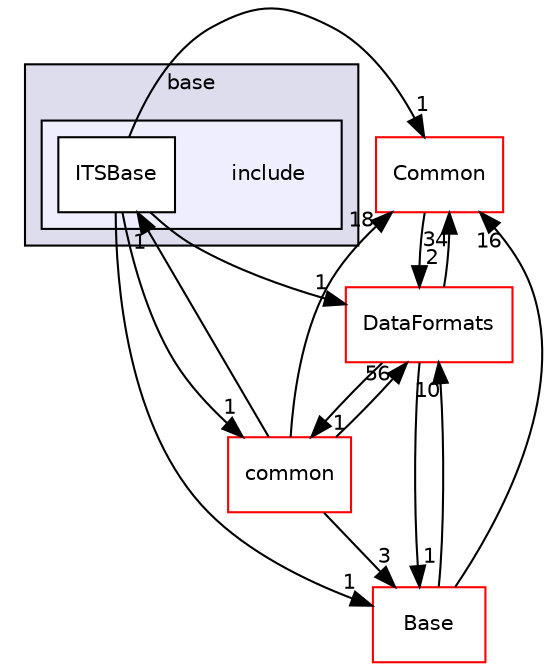 digraph "/home/travis/build/AliceO2Group/AliceO2/Detectors/ITSMFT/ITS/base/include" {
  bgcolor=transparent;
  compound=true
  node [ fontsize="10", fontname="Helvetica"];
  edge [ labelfontsize="10", labelfontname="Helvetica"];
  subgraph clusterdir_eedff867f3c4e67d20b227cb6e0f96ab {
    graph [ bgcolor="#ddddee", pencolor="black", label="base" fontname="Helvetica", fontsize="10", URL="dir_eedff867f3c4e67d20b227cb6e0f96ab.html"]
  subgraph clusterdir_7c7589ac5e0cc6a282d368c91949af0d {
    graph [ bgcolor="#eeeeff", pencolor="black", label="" URL="dir_7c7589ac5e0cc6a282d368c91949af0d.html"];
    dir_7c7589ac5e0cc6a282d368c91949af0d [shape=plaintext label="include"];
    dir_d8e9890f0d3106b34fa6b23d6fff1d5d [shape=box label="ITSBase" color="black" fillcolor="white" style="filled" URL="dir_d8e9890f0d3106b34fa6b23d6fff1d5d.html"];
  }
  }
  dir_4ab6b4cc6a7edbff49100e9123df213f [shape=box label="Common" color="red" URL="dir_4ab6b4cc6a7edbff49100e9123df213f.html"];
  dir_37c90836491b695b472bf98d1be8336b [shape=box label="Base" color="red" URL="dir_37c90836491b695b472bf98d1be8336b.html"];
  dir_85bf31a2e8d306e7598ffcb73f8df6bf [shape=box label="common" color="red" URL="dir_85bf31a2e8d306e7598ffcb73f8df6bf.html"];
  dir_2171f7ec022c5423887b07c69b2f5b48 [shape=box label="DataFormats" color="red" URL="dir_2171f7ec022c5423887b07c69b2f5b48.html"];
  dir_4ab6b4cc6a7edbff49100e9123df213f->dir_2171f7ec022c5423887b07c69b2f5b48 [headlabel="2", labeldistance=1.5 headhref="dir_000027_000076.html"];
  dir_37c90836491b695b472bf98d1be8336b->dir_4ab6b4cc6a7edbff49100e9123df213f [headlabel="16", labeldistance=1.5 headhref="dir_000273_000027.html"];
  dir_37c90836491b695b472bf98d1be8336b->dir_2171f7ec022c5423887b07c69b2f5b48 [headlabel="10", labeldistance=1.5 headhref="dir_000273_000076.html"];
  dir_85bf31a2e8d306e7598ffcb73f8df6bf->dir_4ab6b4cc6a7edbff49100e9123df213f [headlabel="18", labeldistance=1.5 headhref="dir_000061_000027.html"];
  dir_85bf31a2e8d306e7598ffcb73f8df6bf->dir_37c90836491b695b472bf98d1be8336b [headlabel="3", labeldistance=1.5 headhref="dir_000061_000273.html"];
  dir_85bf31a2e8d306e7598ffcb73f8df6bf->dir_d8e9890f0d3106b34fa6b23d6fff1d5d [headlabel="1", labeldistance=1.5 headhref="dir_000061_000465.html"];
  dir_85bf31a2e8d306e7598ffcb73f8df6bf->dir_2171f7ec022c5423887b07c69b2f5b48 [headlabel="56", labeldistance=1.5 headhref="dir_000061_000076.html"];
  dir_d8e9890f0d3106b34fa6b23d6fff1d5d->dir_4ab6b4cc6a7edbff49100e9123df213f [headlabel="1", labeldistance=1.5 headhref="dir_000465_000027.html"];
  dir_d8e9890f0d3106b34fa6b23d6fff1d5d->dir_37c90836491b695b472bf98d1be8336b [headlabel="1", labeldistance=1.5 headhref="dir_000465_000273.html"];
  dir_d8e9890f0d3106b34fa6b23d6fff1d5d->dir_85bf31a2e8d306e7598ffcb73f8df6bf [headlabel="1", labeldistance=1.5 headhref="dir_000465_000061.html"];
  dir_d8e9890f0d3106b34fa6b23d6fff1d5d->dir_2171f7ec022c5423887b07c69b2f5b48 [headlabel="1", labeldistance=1.5 headhref="dir_000465_000076.html"];
  dir_2171f7ec022c5423887b07c69b2f5b48->dir_4ab6b4cc6a7edbff49100e9123df213f [headlabel="34", labeldistance=1.5 headhref="dir_000076_000027.html"];
  dir_2171f7ec022c5423887b07c69b2f5b48->dir_37c90836491b695b472bf98d1be8336b [headlabel="1", labeldistance=1.5 headhref="dir_000076_000273.html"];
  dir_2171f7ec022c5423887b07c69b2f5b48->dir_85bf31a2e8d306e7598ffcb73f8df6bf [headlabel="1", labeldistance=1.5 headhref="dir_000076_000061.html"];
}
